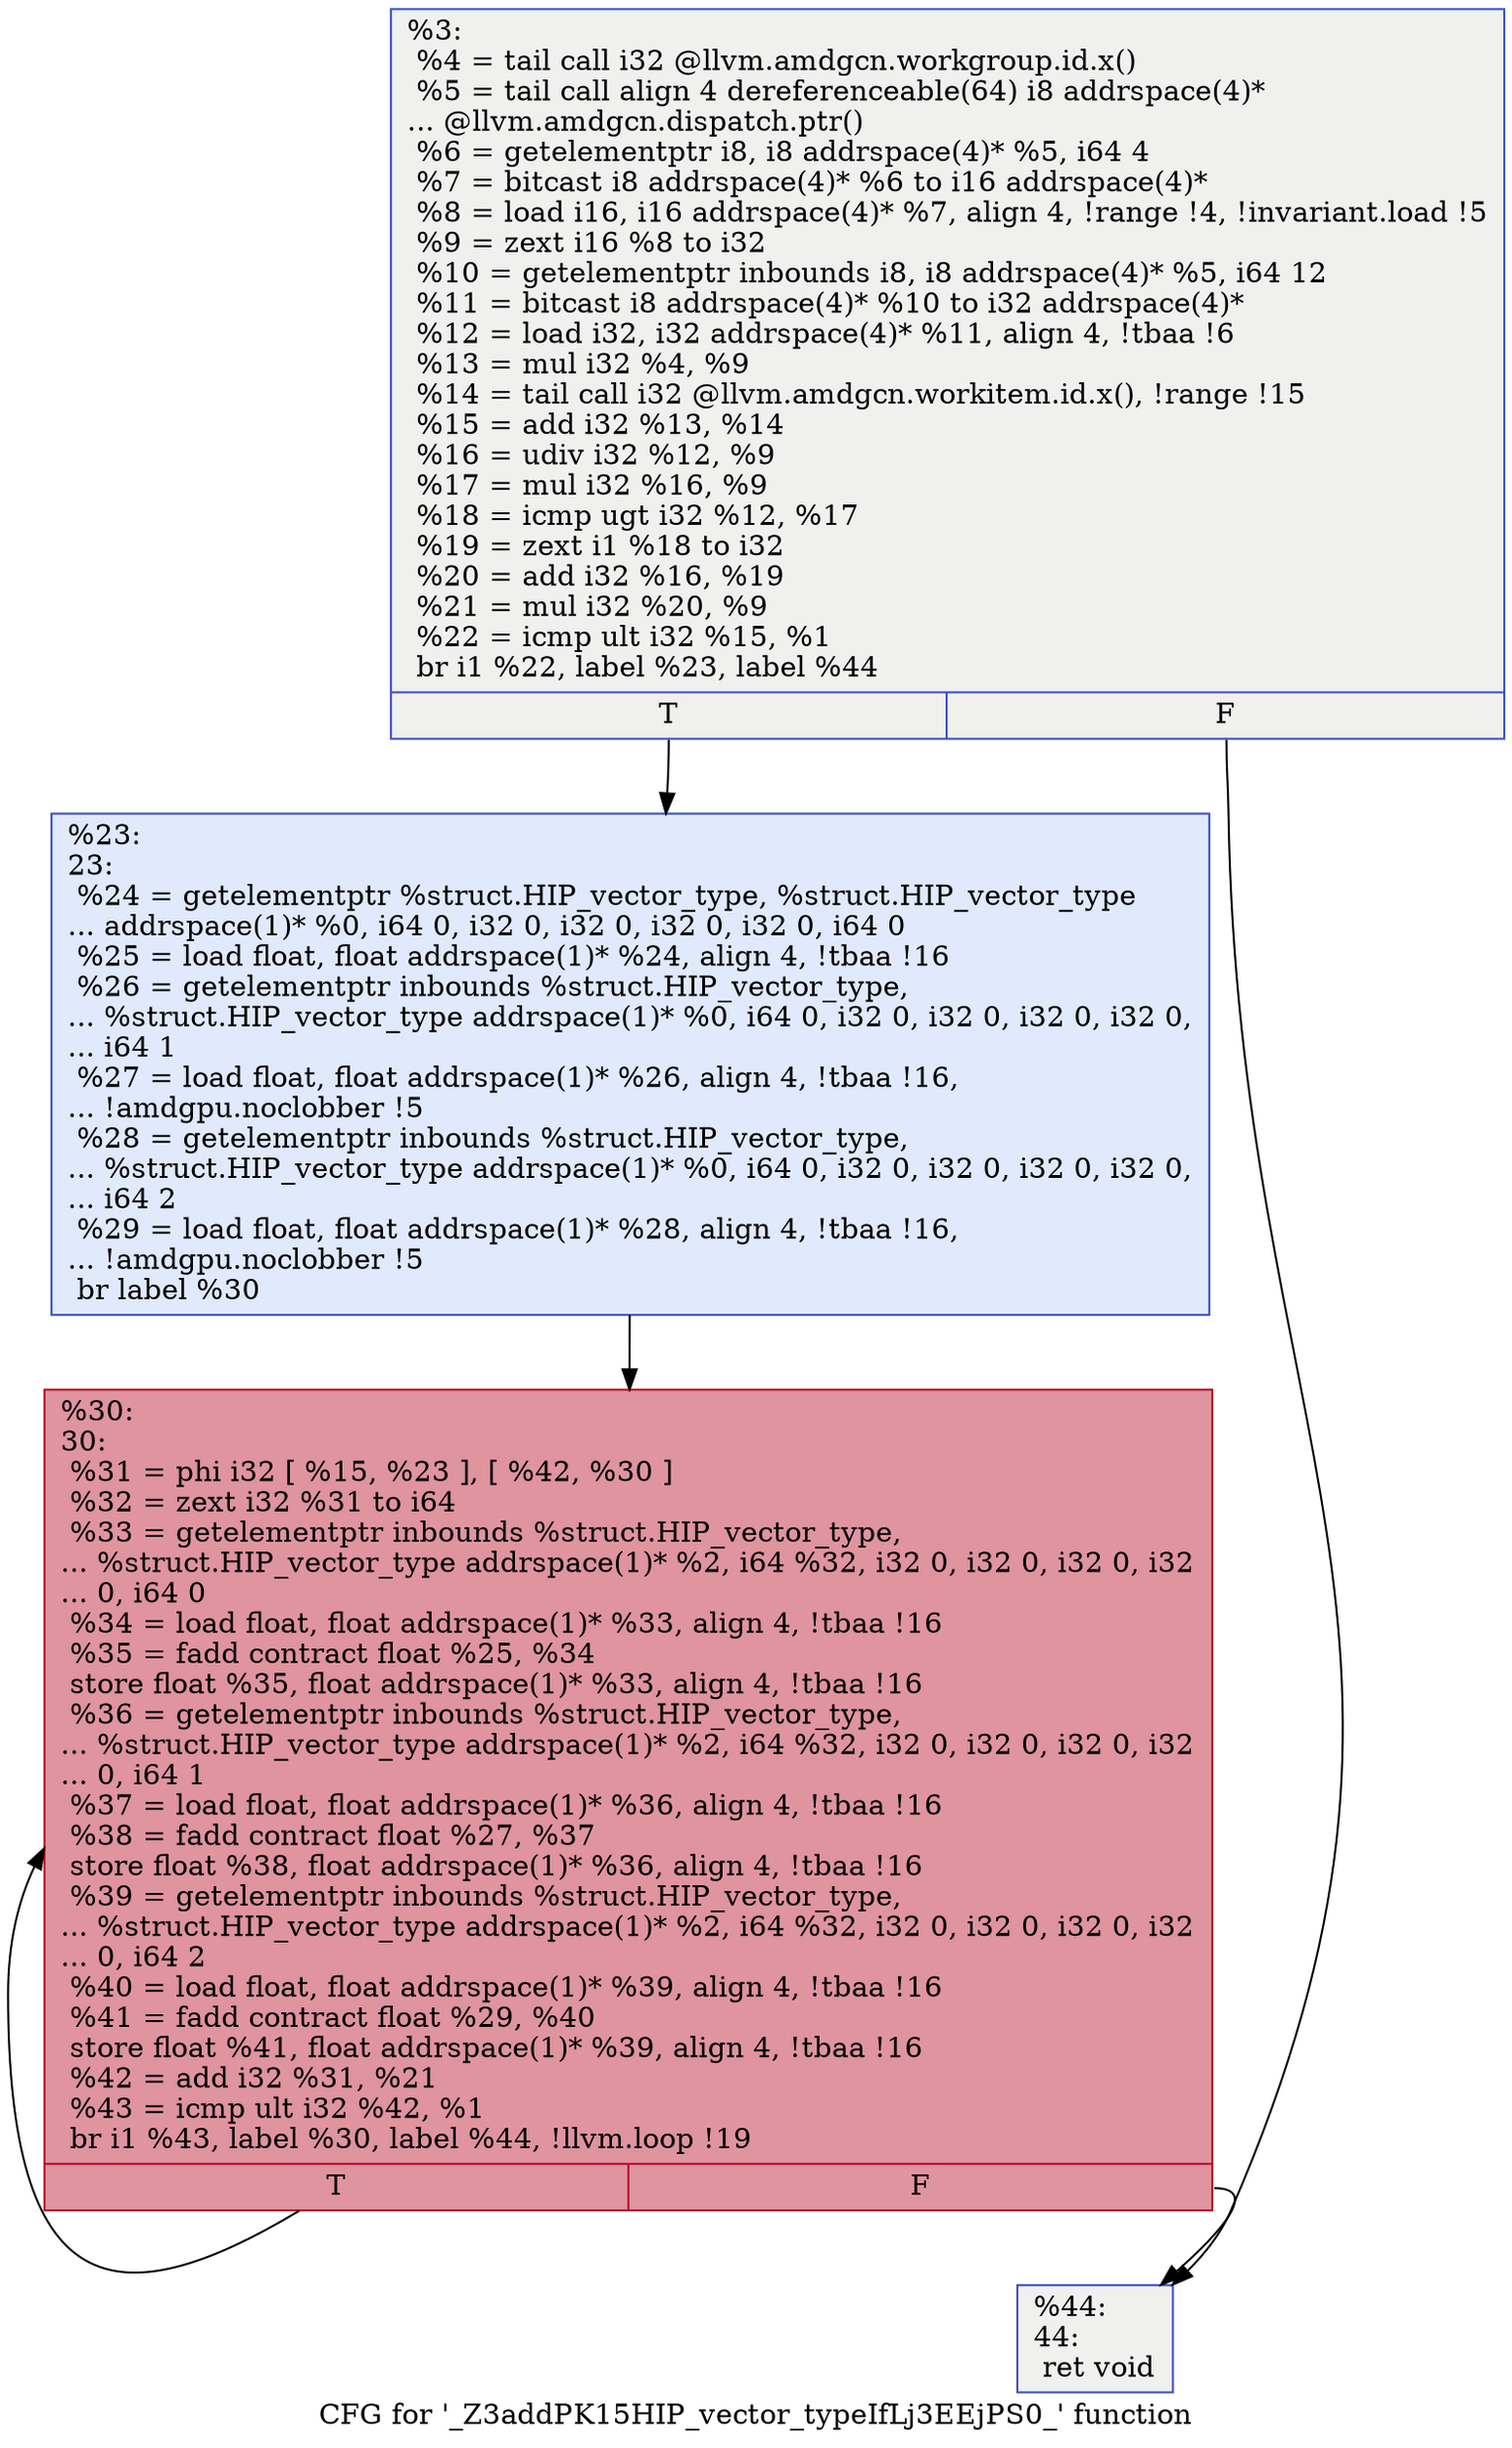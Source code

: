 digraph "CFG for '_Z3addPK15HIP_vector_typeIfLj3EEjPS0_' function" {
	label="CFG for '_Z3addPK15HIP_vector_typeIfLj3EEjPS0_' function";

	Node0x5b9b3f0 [shape=record,color="#3d50c3ff", style=filled, fillcolor="#dedcdb70",label="{%3:\l  %4 = tail call i32 @llvm.amdgcn.workgroup.id.x()\l  %5 = tail call align 4 dereferenceable(64) i8 addrspace(4)*\l... @llvm.amdgcn.dispatch.ptr()\l  %6 = getelementptr i8, i8 addrspace(4)* %5, i64 4\l  %7 = bitcast i8 addrspace(4)* %6 to i16 addrspace(4)*\l  %8 = load i16, i16 addrspace(4)* %7, align 4, !range !4, !invariant.load !5\l  %9 = zext i16 %8 to i32\l  %10 = getelementptr inbounds i8, i8 addrspace(4)* %5, i64 12\l  %11 = bitcast i8 addrspace(4)* %10 to i32 addrspace(4)*\l  %12 = load i32, i32 addrspace(4)* %11, align 4, !tbaa !6\l  %13 = mul i32 %4, %9\l  %14 = tail call i32 @llvm.amdgcn.workitem.id.x(), !range !15\l  %15 = add i32 %13, %14\l  %16 = udiv i32 %12, %9\l  %17 = mul i32 %16, %9\l  %18 = icmp ugt i32 %12, %17\l  %19 = zext i1 %18 to i32\l  %20 = add i32 %16, %19\l  %21 = mul i32 %20, %9\l  %22 = icmp ult i32 %15, %1\l  br i1 %22, label %23, label %44\l|{<s0>T|<s1>F}}"];
	Node0x5b9b3f0:s0 -> Node0x5ba08f0;
	Node0x5b9b3f0:s1 -> Node0x5ba0980;
	Node0x5ba08f0 [shape=record,color="#3d50c3ff", style=filled, fillcolor="#b9d0f970",label="{%23:\l23:                                               \l  %24 = getelementptr %struct.HIP_vector_type, %struct.HIP_vector_type\l... addrspace(1)* %0, i64 0, i32 0, i32 0, i32 0, i32 0, i64 0\l  %25 = load float, float addrspace(1)* %24, align 4, !tbaa !16\l  %26 = getelementptr inbounds %struct.HIP_vector_type,\l... %struct.HIP_vector_type addrspace(1)* %0, i64 0, i32 0, i32 0, i32 0, i32 0,\l... i64 1\l  %27 = load float, float addrspace(1)* %26, align 4, !tbaa !16,\l... !amdgpu.noclobber !5\l  %28 = getelementptr inbounds %struct.HIP_vector_type,\l... %struct.HIP_vector_type addrspace(1)* %0, i64 0, i32 0, i32 0, i32 0, i32 0,\l... i64 2\l  %29 = load float, float addrspace(1)* %28, align 4, !tbaa !16,\l... !amdgpu.noclobber !5\l  br label %30\l}"];
	Node0x5ba08f0 -> Node0x5ba1e70;
	Node0x5ba1e70 [shape=record,color="#b70d28ff", style=filled, fillcolor="#b70d2870",label="{%30:\l30:                                               \l  %31 = phi i32 [ %15, %23 ], [ %42, %30 ]\l  %32 = zext i32 %31 to i64\l  %33 = getelementptr inbounds %struct.HIP_vector_type,\l... %struct.HIP_vector_type addrspace(1)* %2, i64 %32, i32 0, i32 0, i32 0, i32\l... 0, i64 0\l  %34 = load float, float addrspace(1)* %33, align 4, !tbaa !16\l  %35 = fadd contract float %25, %34\l  store float %35, float addrspace(1)* %33, align 4, !tbaa !16\l  %36 = getelementptr inbounds %struct.HIP_vector_type,\l... %struct.HIP_vector_type addrspace(1)* %2, i64 %32, i32 0, i32 0, i32 0, i32\l... 0, i64 1\l  %37 = load float, float addrspace(1)* %36, align 4, !tbaa !16\l  %38 = fadd contract float %27, %37\l  store float %38, float addrspace(1)* %36, align 4, !tbaa !16\l  %39 = getelementptr inbounds %struct.HIP_vector_type,\l... %struct.HIP_vector_type addrspace(1)* %2, i64 %32, i32 0, i32 0, i32 0, i32\l... 0, i64 2\l  %40 = load float, float addrspace(1)* %39, align 4, !tbaa !16\l  %41 = fadd contract float %29, %40\l  store float %41, float addrspace(1)* %39, align 4, !tbaa !16\l  %42 = add i32 %31, %21\l  %43 = icmp ult i32 %42, %1\l  br i1 %43, label %30, label %44, !llvm.loop !19\l|{<s0>T|<s1>F}}"];
	Node0x5ba1e70:s0 -> Node0x5ba1e70;
	Node0x5ba1e70:s1 -> Node0x5ba0980;
	Node0x5ba0980 [shape=record,color="#3d50c3ff", style=filled, fillcolor="#dedcdb70",label="{%44:\l44:                                               \l  ret void\l}"];
}
